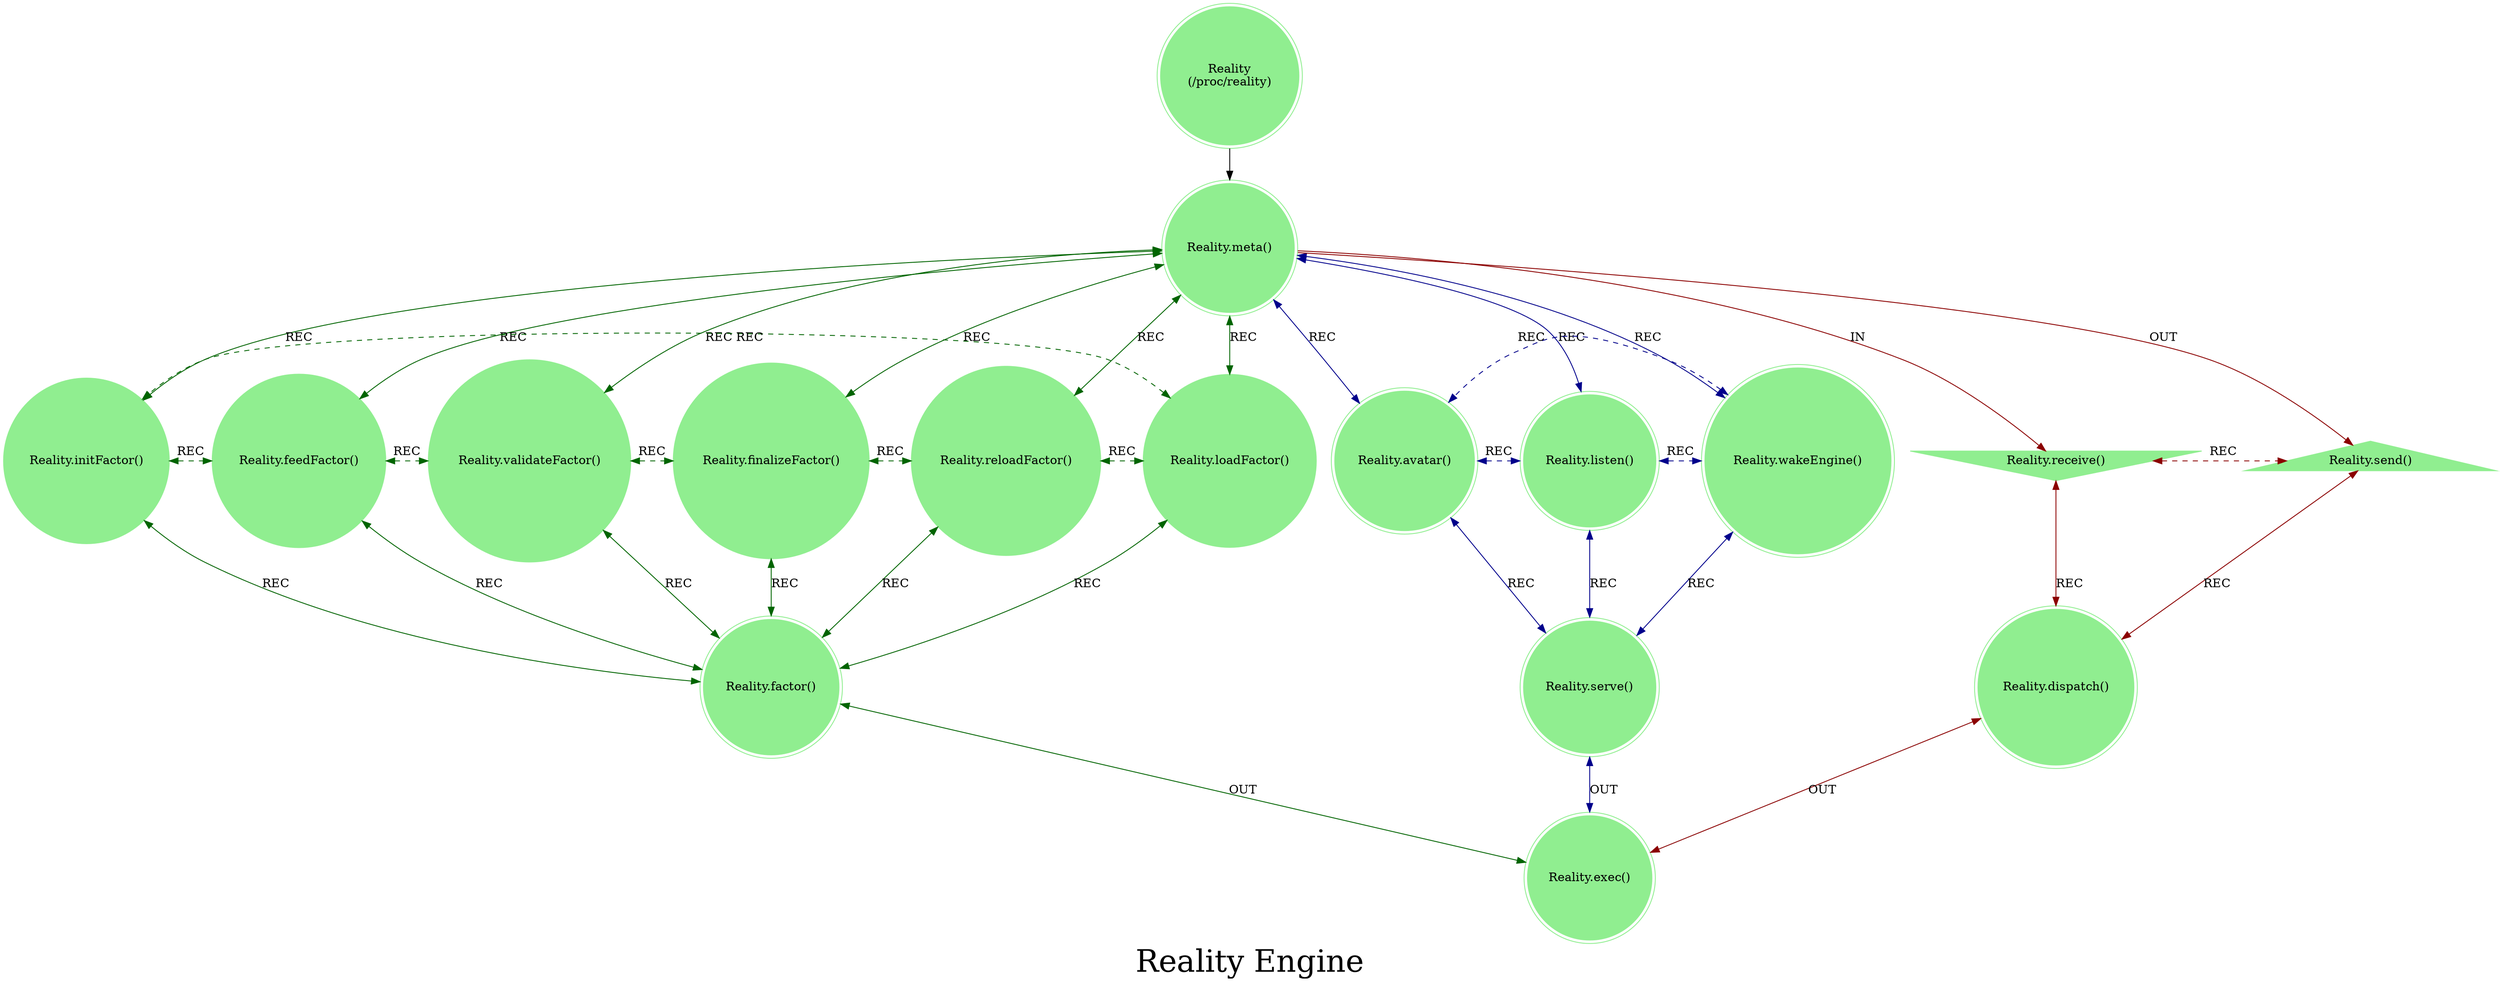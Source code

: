 strict digraph RealityEngine {
    label = "Reality Engine";
    style = filled;
    color = lightgrey;
    fontsize = "36";
    comment = "";
    node [shape = circle; style = filled; color = lightgreen;];
    
    spark_0_mythos_t [label = "Reality\n(/proc/reality)";shape = doublecircle;];
    
    // r0::meta();r1,r2,r4,r8,r7,r5;r3,r6,r;ra::receive(),rb::send(),rc::dispatch(),rd::commit(),re::serve(),rf::exec()
    spark_0_reality_t [label = "Reality.meta()";comment = "Init Engine";shape = doublecircle;];
    spark_1_reality_t [label = "Reality.initFactor()";comment = "initFactor() factor_t";shape = circle;];
    spark_2_reality_t [label = "Reality.feedFactor()";comment = "feedFactor() observer_model_t, alignment_model_t, and spectral_model_t";shape = circle;];
    spark_4_reality_t [label = "Reality.validateFactor()";comment = "validateFactor() factor_t integrity before/after injection";shape = circle;];
    spark_8_reality_t [label = "Reality.finalizeFactor()";comment = "finalizeFactor() factor_t into information_factor_t";shape = circle;];
    spark_7_reality_t [label = "Reality.reloadFactor()";comment = "reloadFactor() in the case feedFactor() failed";shape = circle;];
    spark_5_reality_t [label = "Reality.loadFactor()";comment = "loadFactor() mainly used by Reality.factor()";shape = circle;];
    spark_3_reality_t [label = "Reality.avatar()";comment = "`/proc/avatar`";shape = doublecircle;];
    spark_6_reality_t [label = "Reality.listen()";comment = "";shape = doublecircle;];
    spark_9_reality_t [label = "Reality.wakeEngine()";comment = "";shape = doublecircle;];
    spark_a_reality_t [label = "Reality.receive()";comment = "receive()";shape = invtriangle;];
    spark_b_reality_t [label = "Reality.send()";comment = "send()";shape = triangle;];
    spark_c_reality_t [label = "Reality.dispatch()";comment = "dispatch()";shape = doublecircle;];
    spark_d_reality_t [label = "Reality.factor()";comment = "`/proc/factor` Inquiry system";shape = doublecircle;];
    spark_e_reality_t [label = "Reality.serve()";comment = "`/proc/reality`";shape = doublecircle;];
    spark_f_reality_t [label = "Reality.exec()";comment = "exec()";shape = doublecircle;];
    
    // IN = Input
    // OUT = Output
    // REC = Recursion
    spark_0_mythos_t -> spark_0_reality_t;
    
    spark_0_reality_t -> spark_a_reality_t [label = "IN"; color = darkred; comment = "";];
    spark_0_reality_t -> spark_b_reality_t [label = "OUT"; color = darkred; comment = "";];
    spark_0_reality_t -> {spark_3_reality_t spark_6_reality_t spark_9_reality_t} [label = "REC"; color = darkblue; comment = ""; dir = both;];
    spark_0_reality_t -> {spark_1_reality_t spark_2_reality_t spark_4_reality_t spark_8_reality_t spark_7_reality_t spark_5_reality_t} [label = "REC"; color = darkgreen; comment = ""; dir = both;];
    
    {spark_a_reality_t spark_b_reality_t} -> spark_c_reality_t [label = "REC"; color = darkred; comment = ""; dir = both;];
    {spark_1_reality_t spark_2_reality_t spark_4_reality_t spark_8_reality_t spark_7_reality_t spark_5_reality_t} -> spark_d_reality_t [label = "REC"; color = darkgreen; comment = ""; dir = both;];
    {spark_3_reality_t spark_6_reality_t spark_9_reality_t} -> spark_e_reality_t [label = "REC"; color = darkblue; comment = ""; dir = both;];
    
    spark_1_reality_t -> spark_2_reality_t -> spark_4_reality_t -> spark_8_reality_t -> spark_7_reality_t -> spark_5_reality_t -> spark_1_reality_t [label = "REC"; color = darkgreen; comment = ""; style = dashed; constraint = false; dir = both;];
    spark_3_reality_t -> spark_6_reality_t -> spark_9_reality_t -> spark_3_reality_t [label = "REC"; color = darkblue; comment = ""; style = dashed; constraint = false; dir = both;];
    spark_a_reality_t -> spark_b_reality_t [label = "REC"; color = darkred; comment = ""; constraint = false; style = dashed; dir = both;];
    
    spark_c_reality_t -> spark_f_reality_t [label = "OUT"; color = darkred; comment = ""; dir = both;];
    spark_d_reality_t -> spark_f_reality_t [label = "OUT"; color = darkgreen; comment = ""; dir = both;];
    spark_e_reality_t -> spark_f_reality_t [label = "OUT"; color = darkblue; comment = ""; dir = both;];
}